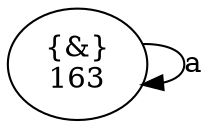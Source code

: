 digraph "g" {
	graph [
		fontsize = "14"
		fontname = "Times-Roman"
		fontcolor = "black"
		ordering = "out"
	]
	node [
		fontsize = "14"
		fontname = "Times-Roman"
		fontcolor = "black"
		shape = "ellipse"
		style = "solid"
	]
	edge [
		fontsize = "14"
		fontname = "Times-Roman"
		fontcolor = "black"
		style = "solid"
	]
	"163" [
		fontsize = "14"
		fontname = "Times-Roman"
		fontcolor = "black"
		label = "{&}\n\N"
		shape = "ellipse"
		style = "solid"
	]
	"163" -> "163" [
		fontsize = "14"
		fontname = "Times-Roman"
		fontcolor = "black"
		label = "a"
		style = "solid"
	]
}
